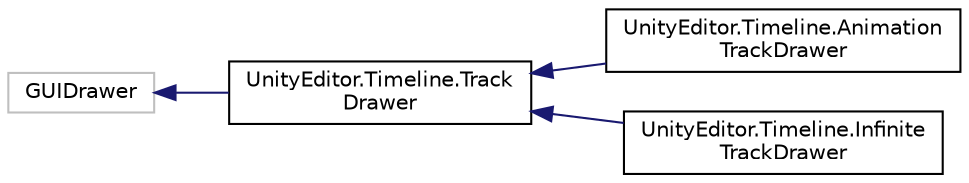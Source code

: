 digraph "Graphical Class Hierarchy"
{
 // LATEX_PDF_SIZE
  edge [fontname="Helvetica",fontsize="10",labelfontname="Helvetica",labelfontsize="10"];
  node [fontname="Helvetica",fontsize="10",shape=record];
  rankdir="LR";
  Node506 [label="GUIDrawer",height=0.2,width=0.4,color="grey75", fillcolor="white", style="filled",tooltip=" "];
  Node506 -> Node0 [dir="back",color="midnightblue",fontsize="10",style="solid",fontname="Helvetica"];
  Node0 [label="UnityEditor.Timeline.Track\lDrawer",height=0.2,width=0.4,color="black", fillcolor="white", style="filled",URL="$class_unity_editor_1_1_timeline_1_1_track_drawer.html",tooltip=" "];
  Node0 -> Node1 [dir="back",color="midnightblue",fontsize="10",style="solid",fontname="Helvetica"];
  Node1 [label="UnityEditor.Timeline.Animation\lTrackDrawer",height=0.2,width=0.4,color="black", fillcolor="white", style="filled",URL="$class_unity_editor_1_1_timeline_1_1_animation_track_drawer.html",tooltip=" "];
  Node0 -> Node2 [dir="back",color="midnightblue",fontsize="10",style="solid",fontname="Helvetica"];
  Node2 [label="UnityEditor.Timeline.Infinite\lTrackDrawer",height=0.2,width=0.4,color="black", fillcolor="white", style="filled",URL="$class_unity_editor_1_1_timeline_1_1_infinite_track_drawer.html",tooltip=" "];
}
